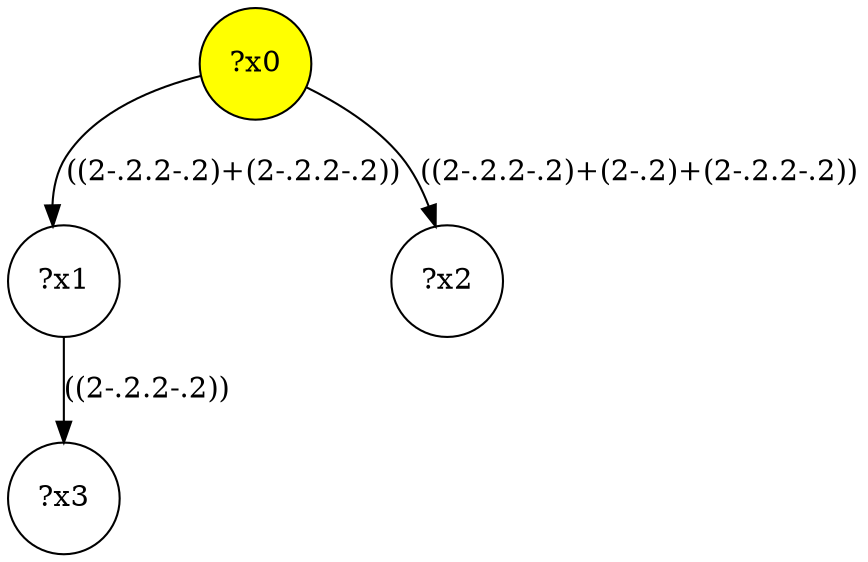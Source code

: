 digraph g {
	x0 [fillcolor="yellow", style="filled," shape=circle, label="?x0"];
	x1 [shape=circle, label="?x1"];
	x0 -> x1 [label="((2-.2.2-.2)+(2-.2.2-.2))"];
	x2 [shape=circle, label="?x2"];
	x0 -> x2 [label="((2-.2.2-.2)+(2-.2)+(2-.2.2-.2))"];
	x3 [shape=circle, label="?x3"];
	x1 -> x3 [label="((2-.2.2-.2))"];
}
